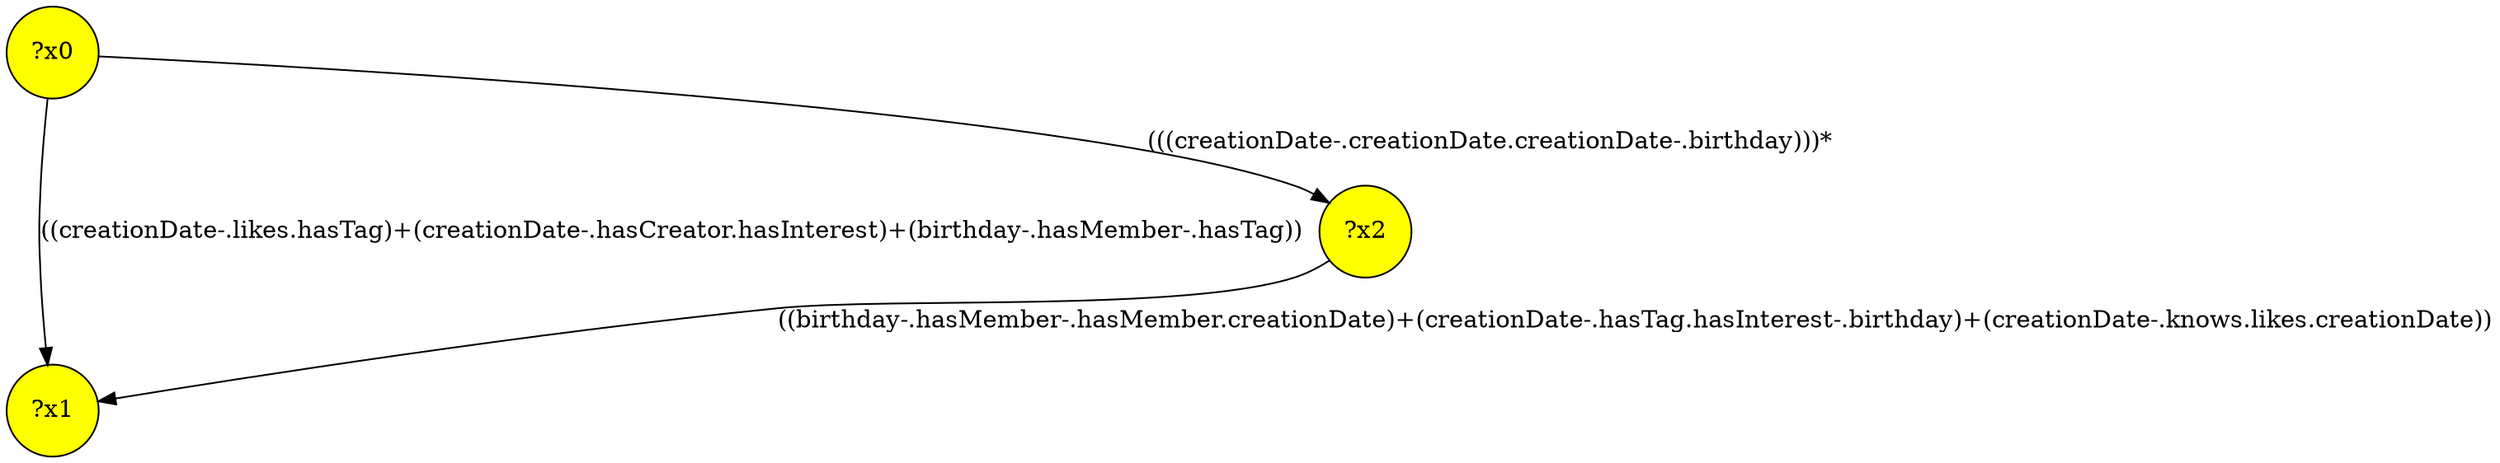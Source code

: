 digraph g {
	x0 [fillcolor="yellow", style="filled," shape=circle, label="?x0"];
	x1 [fillcolor="yellow", style="filled," shape=circle, label="?x1"];
	x2 [fillcolor="yellow", style="filled," shape=circle, label="?x2"];
	x0 -> x1 [label="((creationDate-.likes.hasTag)+(creationDate-.hasCreator.hasInterest)+(birthday-.hasMember-.hasTag))"];
	x0 -> x2 [label="(((creationDate-.creationDate.creationDate-.birthday)))*"];
	x2 -> x1 [label="((birthday-.hasMember-.hasMember.creationDate)+(creationDate-.hasTag.hasInterest-.birthday)+(creationDate-.knows.likes.creationDate))"];
}
